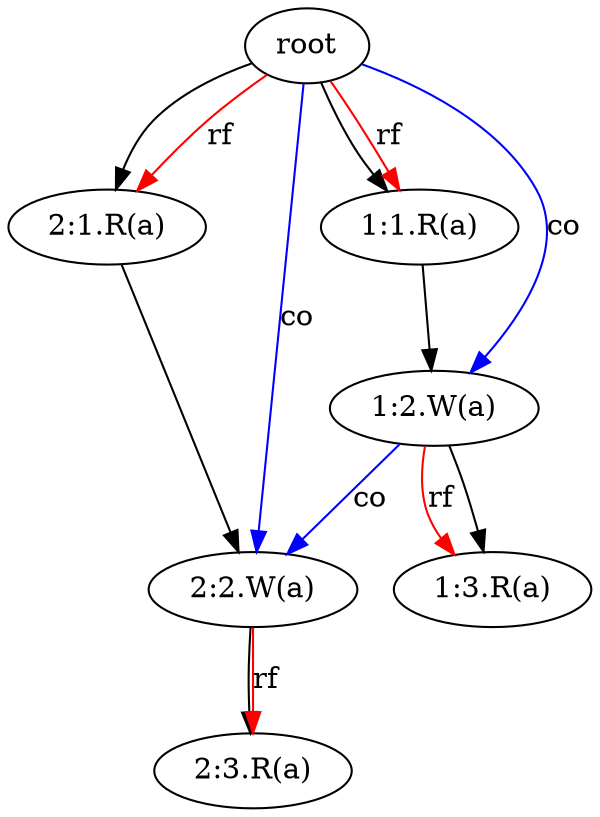 digraph {
11 [label="1:1.R(a)"]
root -> 11;
root -> 11[color=red, label="rf"];
21 [label="2:1.R(a)"]
root -> 21;
root -> 21[color=red, label="rf"];
12 [label="1:2.W(a)"]
11 -> 12;
13 [label="1:3.R(a)"]
12 -> 13;
12 -> 13[color=red, label="rf"];
22 [label="2:2.W(a)"]
21 -> 22;
23 [label="2:3.R(a)"]
22 -> 23;
22 -> 23[color=red, label="rf"];
root -> 12[color=blue, label="co"];
root -> 22[color=blue, label="co"];
12 -> 22[color=blue, label="co"];
}